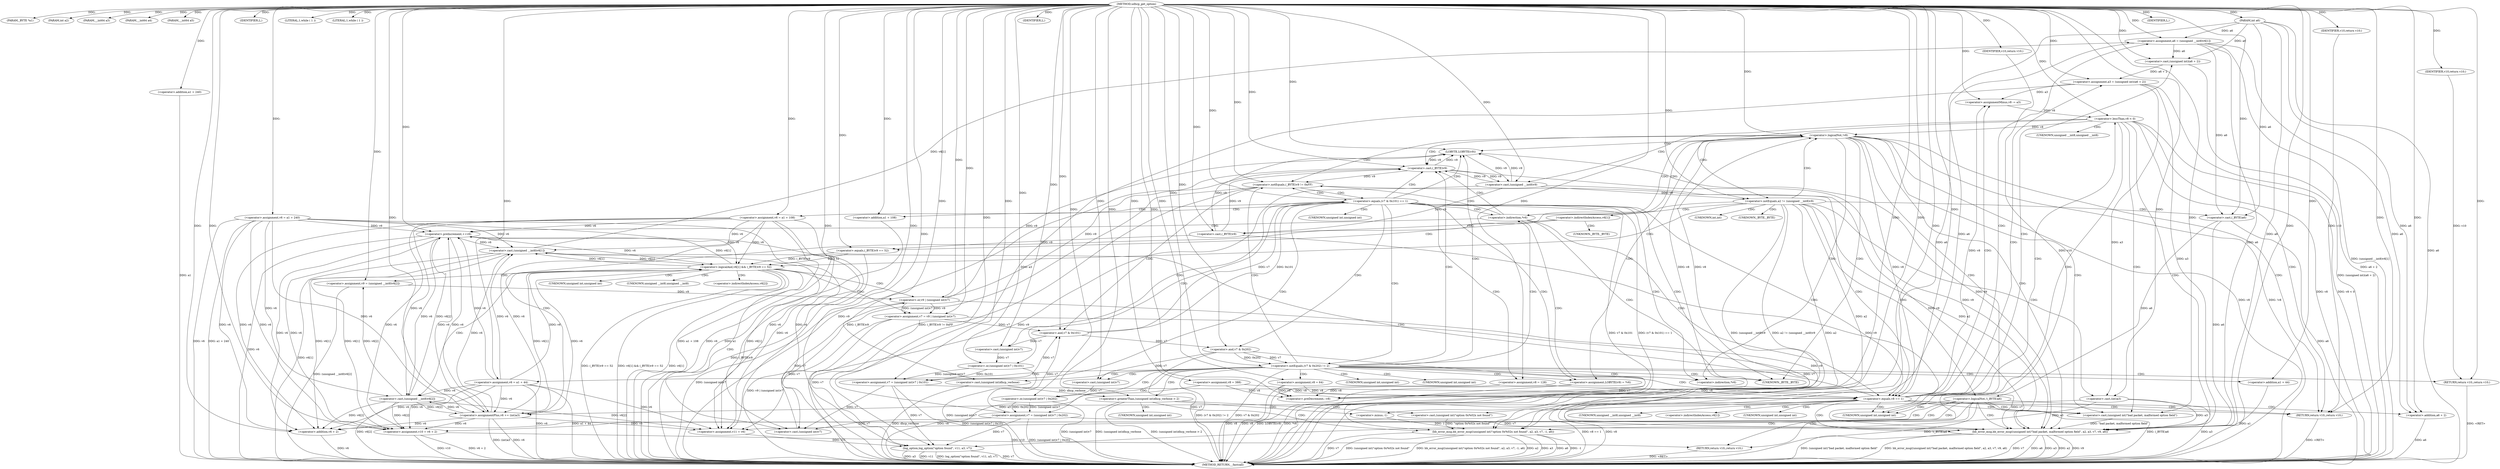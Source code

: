 digraph udhcp_get_option {  
"1000107" [label = "(METHOD,udhcp_get_option)" ]
"1000325" [label = "(METHOD_RETURN,__fastcall)" ]
"1000108" [label = "(PARAM,_BYTE *a1)" ]
"1000109" [label = "(PARAM,int a2)" ]
"1000110" [label = "(PARAM,__int64 a3)" ]
"1000111" [label = "(PARAM,__int64 a4)" ]
"1000112" [label = "(PARAM,__int64 a5)" ]
"1000113" [label = "(PARAM,int a6)" ]
"1000121" [label = "(<operator>.assignment,v6 = a1 + 240)" ]
"1000123" [label = "(<operator>.addition,a1 + 240)" ]
"1000126" [label = "(IDENTIFIER,L,)" ]
"1000127" [label = "(<operator>.assignment,v8 = 388)" ]
"1000131" [label = "(LITERAL,1,while ( 1 ))" ]
"1000134" [label = "(LITERAL,1,while ( 1 ))" ]
"1000136" [label = "(<operator>.assignment,LOBYTE(v9) = *v6)" ]
"1000137" [label = "(LOBYTE,LOBYTE(v9))" ]
"1000145" [label = "(<operator>.preDecrement,--v8)" ]
"1000147" [label = "(<operator>.preIncrement,++v6)" ]
"1000151" [label = "(<operator>.logicalNot,!v8)" ]
"1000155" [label = "(<operator>.notEquals,(_BYTE)v9 != 0xFF)" ]
"1000156" [label = "(<operator>.cast,(_BYTE)v9)" ]
"1000162" [label = "(<operator>.equals,(v7 & 0x101) == 1)" ]
"1000163" [label = "(<operator>.and,v7 & 0x101)" ]
"1000168" [label = "(<operator>.assignment,v7 = (unsigned int)v7 | 0x101)" ]
"1000170" [label = "(<operator>.or,(unsigned int)v7 | 0x101)" ]
"1000171" [label = "(<operator>.cast,(unsigned int)v7)" ]
"1000175" [label = "(<operator>.assignment,v6 = a1 + 108)" ]
"1000177" [label = "(<operator>.addition,a1 + 108)" ]
"1000180" [label = "(<operator>.assignment,v8 = 128)" ]
"1000186" [label = "(<operator>.notEquals,(v7 & 0x202) != 2)" ]
"1000187" [label = "(<operator>.and,v7 & 0x202)" ]
"1000192" [label = "(IDENTIFIER,L,)" ]
"1000194" [label = "(<operator>.greaterThan,(unsigned int)dhcp_verbose > 2)" ]
"1000195" [label = "(<operator>.cast,(unsigned int)dhcp_verbose)" ]
"1000199" [label = "(bb_error_msg,bb_error_msg((unsigned int)\"option 0x%02x not found\", a2, a3, v7, -1, a6))" ]
"1000200" [label = "(<operator>.cast,(unsigned int)\"option 0x%02x not found\")" ]
"1000206" [label = "(<operator>.minus,-1)" ]
"1000209" [label = "(RETURN,return v10;,return v10;)" ]
"1000210" [label = "(IDENTIFIER,v10,return v10;)" ]
"1000211" [label = "(<operator>.assignment,v7 = (unsigned int)v7 | 0x202)" ]
"1000213" [label = "(<operator>.or,(unsigned int)v7 | 0x202)" ]
"1000214" [label = "(<operator>.cast,(unsigned int)v7)" ]
"1000218" [label = "(<operator>.assignment,v6 = a1 + 44)" ]
"1000220" [label = "(<operator>.addition,a1 + 44)" ]
"1000223" [label = "(<operator>.assignment,v8 = 64)" ]
"1000227" [label = "(<operator>.equals,v8 == 1)" ]
"1000231" [label = "(<operator>.assignment,a6 = (unsigned __int8)v6[1])" ]
"1000233" [label = "(<operator>.cast,(unsigned __int8)v6[1])" ]
"1000238" [label = "(<operator>.assignment,a3 = (unsigned int)(a6 + 2))" ]
"1000240" [label = "(<operator>.cast,(unsigned int)(a6 + 2))" ]
"1000242" [label = "(<operator>.addition,a6 + 2)" ]
"1000245" [label = "(<operator>.assignmentMinus,v8 -= a3)" ]
"1000249" [label = "(<operator>.lessThan,v8 < 0)" ]
"1000254" [label = "(<operator>.notEquals,a2 != (unsigned __int8)v9)" ]
"1000256" [label = "(<operator>.cast,(unsigned __int8)v9)" ]
"1000261" [label = "(<operator>.logicalAnd,v6[1] && (_BYTE)v9 == 52)" ]
"1000265" [label = "(<operator>.equals,(_BYTE)v9 == 52)" ]
"1000266" [label = "(<operator>.cast,(_BYTE)v9)" ]
"1000271" [label = "(<operator>.assignment,v9 = (unsigned __int8)v6[2])" ]
"1000273" [label = "(<operator>.cast,(unsigned __int8)v6[2])" ]
"1000278" [label = "(<operator>.assignment,v7 = v9 | (unsigned int)v7)" ]
"1000280" [label = "(<operator>.or,v9 | (unsigned int)v7)" ]
"1000282" [label = "(<operator>.cast,(unsigned int)v7)" ]
"1000285" [label = "(<operator>.assignmentPlus,v6 += (int)a3)" ]
"1000287" [label = "(<operator>.cast,(int)a3)" ]
"1000292" [label = "(<operator>.logicalNot,!(_BYTE)a6)" ]
"1000293" [label = "(<operator>.cast,(_BYTE)a6)" ]
"1000298" [label = "(IDENTIFIER,L,)" ]
"1000299" [label = "(bb_error_msg,bb_error_msg((unsigned int)\"bad packet, malformed option field\", a2, a3, v7, v9, a6))" ]
"1000300" [label = "(<operator>.cast,(unsigned int)\"bad packet, malformed option field\")" ]
"1000308" [label = "(RETURN,return v10;,return v10;)" ]
"1000309" [label = "(IDENTIFIER,v10,return v10;)" ]
"1000310" [label = "(<operator>.assignment,v11 = v6)" ]
"1000313" [label = "(<operator>.assignment,v10 = v6 + 2)" ]
"1000315" [label = "(<operator>.addition,v6 + 2)" ]
"1000318" [label = "(log_option,log_option(\"option found\", v11, a3, v7))" ]
"1000323" [label = "(RETURN,return v10;,return v10;)" ]
"1000324" [label = "(IDENTIFIER,v10,return v10;)" ]
"1000139" [label = "(<operator>.indirection,*v6)" ]
"1000142" [label = "(<operator>.indirection,*v6)" ]
"1000157" [label = "(UNKNOWN,_BYTE,_BYTE)" ]
"1000172" [label = "(UNKNOWN,unsigned int,unsigned int)" ]
"1000196" [label = "(UNKNOWN,unsigned int,unsigned int)" ]
"1000201" [label = "(UNKNOWN,unsigned int,unsigned int)" ]
"1000215" [label = "(UNKNOWN,unsigned int,unsigned int)" ]
"1000234" [label = "(UNKNOWN,unsigned __int8,unsigned __int8)" ]
"1000235" [label = "(<operator>.indirectIndexAccess,v6[1])" ]
"1000241" [label = "(UNKNOWN,unsigned int,unsigned int)" ]
"1000257" [label = "(UNKNOWN,unsigned __int8,unsigned __int8)" ]
"1000262" [label = "(<operator>.indirectIndexAccess,v6[1])" ]
"1000267" [label = "(UNKNOWN,_BYTE,_BYTE)" ]
"1000274" [label = "(UNKNOWN,unsigned __int8,unsigned __int8)" ]
"1000275" [label = "(<operator>.indirectIndexAccess,v6[2])" ]
"1000283" [label = "(UNKNOWN,unsigned int,unsigned int)" ]
"1000288" [label = "(UNKNOWN,int,int)" ]
"1000294" [label = "(UNKNOWN,_BYTE,_BYTE)" ]
"1000301" [label = "(UNKNOWN,unsigned int,unsigned int)" ]
  "1000209" -> "1000325"  [ label = "DDG: <RET>"] 
  "1000308" -> "1000325"  [ label = "DDG: <RET>"] 
  "1000213" -> "1000325"  [ label = "DDG: (unsigned int)v7"] 
  "1000254" -> "1000325"  [ label = "DDG: a2"] 
  "1000287" -> "1000325"  [ label = "DDG: a3"] 
  "1000180" -> "1000325"  [ label = "DDG: v8"] 
  "1000242" -> "1000325"  [ label = "DDG: a6"] 
  "1000194" -> "1000325"  [ label = "DDG: (unsigned int)dhcp_verbose > 2"] 
  "1000199" -> "1000325"  [ label = "DDG: v7"] 
  "1000199" -> "1000325"  [ label = "DDG: (unsigned int)\"option 0x%02x not found\""] 
  "1000293" -> "1000325"  [ label = "DDG: a6"] 
  "1000113" -> "1000325"  [ label = "DDG: a6"] 
  "1000315" -> "1000325"  [ label = "DDG: v6"] 
  "1000127" -> "1000325"  [ label = "DDG: v8"] 
  "1000299" -> "1000325"  [ label = "DDG: a6"] 
  "1000318" -> "1000325"  [ label = "DDG: v7"] 
  "1000199" -> "1000325"  [ label = "DDG: bb_error_msg((unsigned int)\"option 0x%02x not found\", a2, a3, v7, -1, a6)"] 
  "1000199" -> "1000325"  [ label = "DDG: a2"] 
  "1000136" -> "1000325"  [ label = "DDG: *v6"] 
  "1000162" -> "1000325"  [ label = "DDG: v7 & 0x101"] 
  "1000318" -> "1000325"  [ label = "DDG: a3"] 
  "1000123" -> "1000325"  [ label = "DDG: a1"] 
  "1000231" -> "1000325"  [ label = "DDG: (unsigned __int8)v6[1]"] 
  "1000261" -> "1000325"  [ label = "DDG: (_BYTE)v9 == 52"] 
  "1000121" -> "1000325"  [ label = "DDG: v6"] 
  "1000256" -> "1000325"  [ label = "DDG: v9"] 
  "1000211" -> "1000325"  [ label = "DDG: (unsigned int)v7 | 0x202"] 
  "1000177" -> "1000325"  [ label = "DDG: a1"] 
  "1000220" -> "1000325"  [ label = "DDG: a1"] 
  "1000151" -> "1000325"  [ label = "DDG: v8"] 
  "1000254" -> "1000325"  [ label = "DDG: (unsigned __int8)v9"] 
  "1000136" -> "1000325"  [ label = "DDG: LOBYTE(v9)"] 
  "1000218" -> "1000325"  [ label = "DDG: a1 + 44"] 
  "1000318" -> "1000325"  [ label = "DDG: v11"] 
  "1000265" -> "1000325"  [ label = "DDG: (_BYTE)v9"] 
  "1000227" -> "1000325"  [ label = "DDG: v8 == 1"] 
  "1000249" -> "1000325"  [ label = "DDG: v8"] 
  "1000292" -> "1000325"  [ label = "DDG: !(_BYTE)a6"] 
  "1000223" -> "1000325"  [ label = "DDG: v8"] 
  "1000199" -> "1000325"  [ label = "DDG: a3"] 
  "1000147" -> "1000325"  [ label = "DDG: v6"] 
  "1000155" -> "1000325"  [ label = "DDG: (_BYTE)v9 != 0xFF"] 
  "1000280" -> "1000325"  [ label = "DDG: (unsigned int)v7"] 
  "1000156" -> "1000325"  [ label = "DDG: v9"] 
  "1000299" -> "1000325"  [ label = "DDG: a3"] 
  "1000292" -> "1000325"  [ label = "DDG: (_BYTE)a6"] 
  "1000313" -> "1000325"  [ label = "DDG: v10"] 
  "1000273" -> "1000325"  [ label = "DDG: v6[2]"] 
  "1000249" -> "1000325"  [ label = "DDG: v8 < 0"] 
  "1000261" -> "1000325"  [ label = "DDG: v6[1] && (_BYTE)v9 == 52"] 
  "1000168" -> "1000325"  [ label = "DDG: (unsigned int)v7 | 0x101"] 
  "1000285" -> "1000325"  [ label = "DDG: v6"] 
  "1000299" -> "1000325"  [ label = "DDG: a2"] 
  "1000285" -> "1000325"  [ label = "DDG: (int)a3"] 
  "1000170" -> "1000325"  [ label = "DDG: (unsigned int)v7"] 
  "1000187" -> "1000325"  [ label = "DDG: v7"] 
  "1000313" -> "1000325"  [ label = "DDG: v6 + 2"] 
  "1000199" -> "1000325"  [ label = "DDG: a6"] 
  "1000278" -> "1000325"  [ label = "DDG: v9 | (unsigned int)v7"] 
  "1000155" -> "1000325"  [ label = "DDG: (_BYTE)v9"] 
  "1000299" -> "1000325"  [ label = "DDG: v9"] 
  "1000199" -> "1000325"  [ label = "DDG: -1"] 
  "1000299" -> "1000325"  [ label = "DDG: (unsigned int)\"bad packet, malformed option field\""] 
  "1000186" -> "1000325"  [ label = "DDG: v7 & 0x202"] 
  "1000227" -> "1000325"  [ label = "DDG: v8"] 
  "1000271" -> "1000325"  [ label = "DDG: (unsigned __int8)v6[2]"] 
  "1000175" -> "1000325"  [ label = "DDG: a1 + 108"] 
  "1000240" -> "1000325"  [ label = "DDG: a6 + 2"] 
  "1000175" -> "1000325"  [ label = "DDG: v6"] 
  "1000299" -> "1000325"  [ label = "DDG: bb_error_msg((unsigned int)\"bad packet, malformed option field\", a2, a3, v7, v9, a6)"] 
  "1000299" -> "1000325"  [ label = "DDG: v7"] 
  "1000254" -> "1000325"  [ label = "DDG: a2 != (unsigned __int8)v9"] 
  "1000194" -> "1000325"  [ label = "DDG: (unsigned int)dhcp_verbose"] 
  "1000318" -> "1000325"  [ label = "DDG: log_option(\"option found\", v11, a3, v7)"] 
  "1000195" -> "1000325"  [ label = "DDG: dhcp_verbose"] 
  "1000261" -> "1000325"  [ label = "DDG: v6[1]"] 
  "1000238" -> "1000325"  [ label = "DDG: (unsigned int)(a6 + 2)"] 
  "1000121" -> "1000325"  [ label = "DDG: a1 + 240"] 
  "1000218" -> "1000325"  [ label = "DDG: v6"] 
  "1000162" -> "1000325"  [ label = "DDG: (v7 & 0x101) == 1"] 
  "1000151" -> "1000325"  [ label = "DDG: !v8"] 
  "1000186" -> "1000325"  [ label = "DDG: (v7 & 0x202) != 2"] 
  "1000233" -> "1000325"  [ label = "DDG: v6[1]"] 
  "1000323" -> "1000325"  [ label = "DDG: <RET>"] 
  "1000107" -> "1000108"  [ label = "DDG: "] 
  "1000107" -> "1000109"  [ label = "DDG: "] 
  "1000107" -> "1000110"  [ label = "DDG: "] 
  "1000107" -> "1000111"  [ label = "DDG: "] 
  "1000107" -> "1000112"  [ label = "DDG: "] 
  "1000107" -> "1000113"  [ label = "DDG: "] 
  "1000107" -> "1000121"  [ label = "DDG: "] 
  "1000107" -> "1000123"  [ label = "DDG: "] 
  "1000107" -> "1000126"  [ label = "DDG: "] 
  "1000107" -> "1000127"  [ label = "DDG: "] 
  "1000107" -> "1000131"  [ label = "DDG: "] 
  "1000107" -> "1000134"  [ label = "DDG: "] 
  "1000256" -> "1000137"  [ label = "DDG: v9"] 
  "1000266" -> "1000137"  [ label = "DDG: v9"] 
  "1000156" -> "1000137"  [ label = "DDG: v9"] 
  "1000280" -> "1000137"  [ label = "DDG: v9"] 
  "1000107" -> "1000137"  [ label = "DDG: "] 
  "1000180" -> "1000145"  [ label = "DDG: v8"] 
  "1000127" -> "1000145"  [ label = "DDG: v8"] 
  "1000151" -> "1000145"  [ label = "DDG: v8"] 
  "1000223" -> "1000145"  [ label = "DDG: v8"] 
  "1000107" -> "1000145"  [ label = "DDG: "] 
  "1000121" -> "1000147"  [ label = "DDG: v6"] 
  "1000273" -> "1000147"  [ label = "DDG: v6[2]"] 
  "1000285" -> "1000147"  [ label = "DDG: v6"] 
  "1000175" -> "1000147"  [ label = "DDG: v6"] 
  "1000261" -> "1000147"  [ label = "DDG: v6[1]"] 
  "1000218" -> "1000147"  [ label = "DDG: v6"] 
  "1000107" -> "1000147"  [ label = "DDG: "] 
  "1000249" -> "1000151"  [ label = "DDG: v8"] 
  "1000145" -> "1000151"  [ label = "DDG: v8"] 
  "1000107" -> "1000151"  [ label = "DDG: "] 
  "1000156" -> "1000155"  [ label = "DDG: v9"] 
  "1000256" -> "1000156"  [ label = "DDG: v9"] 
  "1000266" -> "1000156"  [ label = "DDG: v9"] 
  "1000137" -> "1000156"  [ label = "DDG: v9"] 
  "1000280" -> "1000156"  [ label = "DDG: v9"] 
  "1000107" -> "1000156"  [ label = "DDG: "] 
  "1000107" -> "1000155"  [ label = "DDG: "] 
  "1000163" -> "1000162"  [ label = "DDG: v7"] 
  "1000163" -> "1000162"  [ label = "DDG: 0x101"] 
  "1000211" -> "1000163"  [ label = "DDG: v7"] 
  "1000278" -> "1000163"  [ label = "DDG: v7"] 
  "1000168" -> "1000163"  [ label = "DDG: v7"] 
  "1000107" -> "1000163"  [ label = "DDG: "] 
  "1000107" -> "1000162"  [ label = "DDG: "] 
  "1000170" -> "1000168"  [ label = "DDG: (unsigned int)v7"] 
  "1000170" -> "1000168"  [ label = "DDG: 0x101"] 
  "1000107" -> "1000168"  [ label = "DDG: "] 
  "1000171" -> "1000170"  [ label = "DDG: v7"] 
  "1000163" -> "1000171"  [ label = "DDG: v7"] 
  "1000107" -> "1000171"  [ label = "DDG: "] 
  "1000107" -> "1000170"  [ label = "DDG: "] 
  "1000107" -> "1000175"  [ label = "DDG: "] 
  "1000107" -> "1000177"  [ label = "DDG: "] 
  "1000107" -> "1000180"  [ label = "DDG: "] 
  "1000187" -> "1000186"  [ label = "DDG: v7"] 
  "1000187" -> "1000186"  [ label = "DDG: 0x202"] 
  "1000163" -> "1000187"  [ label = "DDG: v7"] 
  "1000107" -> "1000187"  [ label = "DDG: "] 
  "1000107" -> "1000186"  [ label = "DDG: "] 
  "1000107" -> "1000192"  [ label = "DDG: "] 
  "1000195" -> "1000194"  [ label = "DDG: dhcp_verbose"] 
  "1000107" -> "1000195"  [ label = "DDG: "] 
  "1000107" -> "1000194"  [ label = "DDG: "] 
  "1000200" -> "1000199"  [ label = "DDG: \"option 0x%02x not found\""] 
  "1000107" -> "1000200"  [ label = "DDG: "] 
  "1000254" -> "1000199"  [ label = "DDG: a2"] 
  "1000107" -> "1000199"  [ label = "DDG: "] 
  "1000287" -> "1000199"  [ label = "DDG: a3"] 
  "1000187" -> "1000199"  [ label = "DDG: v7"] 
  "1000206" -> "1000199"  [ label = "DDG: 1"] 
  "1000107" -> "1000206"  [ label = "DDG: "] 
  "1000113" -> "1000199"  [ label = "DDG: a6"] 
  "1000231" -> "1000199"  [ label = "DDG: a6"] 
  "1000210" -> "1000209"  [ label = "DDG: v10"] 
  "1000107" -> "1000209"  [ label = "DDG: "] 
  "1000107" -> "1000210"  [ label = "DDG: "] 
  "1000213" -> "1000211"  [ label = "DDG: (unsigned int)v7"] 
  "1000213" -> "1000211"  [ label = "DDG: 0x202"] 
  "1000107" -> "1000211"  [ label = "DDG: "] 
  "1000214" -> "1000213"  [ label = "DDG: v7"] 
  "1000187" -> "1000214"  [ label = "DDG: v7"] 
  "1000107" -> "1000214"  [ label = "DDG: "] 
  "1000107" -> "1000213"  [ label = "DDG: "] 
  "1000107" -> "1000218"  [ label = "DDG: "] 
  "1000107" -> "1000220"  [ label = "DDG: "] 
  "1000107" -> "1000223"  [ label = "DDG: "] 
  "1000180" -> "1000227"  [ label = "DDG: v8"] 
  "1000127" -> "1000227"  [ label = "DDG: v8"] 
  "1000151" -> "1000227"  [ label = "DDG: v8"] 
  "1000223" -> "1000227"  [ label = "DDG: v8"] 
  "1000107" -> "1000227"  [ label = "DDG: "] 
  "1000233" -> "1000231"  [ label = "DDG: v6[1]"] 
  "1000113" -> "1000231"  [ label = "DDG: a6"] 
  "1000107" -> "1000231"  [ label = "DDG: "] 
  "1000121" -> "1000233"  [ label = "DDG: v6"] 
  "1000147" -> "1000233"  [ label = "DDG: v6"] 
  "1000285" -> "1000233"  [ label = "DDG: v6"] 
  "1000175" -> "1000233"  [ label = "DDG: v6"] 
  "1000261" -> "1000233"  [ label = "DDG: v6[1]"] 
  "1000218" -> "1000233"  [ label = "DDG: v6"] 
  "1000240" -> "1000238"  [ label = "DDG: a6 + 2"] 
  "1000107" -> "1000238"  [ label = "DDG: "] 
  "1000231" -> "1000240"  [ label = "DDG: a6"] 
  "1000113" -> "1000240"  [ label = "DDG: a6"] 
  "1000107" -> "1000240"  [ label = "DDG: "] 
  "1000231" -> "1000242"  [ label = "DDG: a6"] 
  "1000113" -> "1000242"  [ label = "DDG: a6"] 
  "1000107" -> "1000242"  [ label = "DDG: "] 
  "1000238" -> "1000245"  [ label = "DDG: a3"] 
  "1000107" -> "1000245"  [ label = "DDG: "] 
  "1000227" -> "1000245"  [ label = "DDG: v8"] 
  "1000245" -> "1000249"  [ label = "DDG: v8"] 
  "1000107" -> "1000249"  [ label = "DDG: "] 
  "1000107" -> "1000254"  [ label = "DDG: "] 
  "1000256" -> "1000254"  [ label = "DDG: v9"] 
  "1000156" -> "1000256"  [ label = "DDG: v9"] 
  "1000137" -> "1000256"  [ label = "DDG: v9"] 
  "1000107" -> "1000256"  [ label = "DDG: "] 
  "1000121" -> "1000261"  [ label = "DDG: v6"] 
  "1000147" -> "1000261"  [ label = "DDG: v6"] 
  "1000285" -> "1000261"  [ label = "DDG: v6"] 
  "1000175" -> "1000261"  [ label = "DDG: v6"] 
  "1000233" -> "1000261"  [ label = "DDG: v6[1]"] 
  "1000218" -> "1000261"  [ label = "DDG: v6"] 
  "1000265" -> "1000261"  [ label = "DDG: (_BYTE)v9"] 
  "1000265" -> "1000261"  [ label = "DDG: 52"] 
  "1000266" -> "1000265"  [ label = "DDG: v9"] 
  "1000256" -> "1000266"  [ label = "DDG: v9"] 
  "1000107" -> "1000266"  [ label = "DDG: "] 
  "1000107" -> "1000265"  [ label = "DDG: "] 
  "1000273" -> "1000271"  [ label = "DDG: v6[2]"] 
  "1000107" -> "1000271"  [ label = "DDG: "] 
  "1000121" -> "1000273"  [ label = "DDG: v6"] 
  "1000147" -> "1000273"  [ label = "DDG: v6"] 
  "1000285" -> "1000273"  [ label = "DDG: v6"] 
  "1000175" -> "1000273"  [ label = "DDG: v6"] 
  "1000218" -> "1000273"  [ label = "DDG: v6"] 
  "1000280" -> "1000278"  [ label = "DDG: v9"] 
  "1000280" -> "1000278"  [ label = "DDG: (unsigned int)v7"] 
  "1000107" -> "1000278"  [ label = "DDG: "] 
  "1000271" -> "1000280"  [ label = "DDG: v9"] 
  "1000107" -> "1000280"  [ label = "DDG: "] 
  "1000282" -> "1000280"  [ label = "DDG: v7"] 
  "1000211" -> "1000282"  [ label = "DDG: v7"] 
  "1000278" -> "1000282"  [ label = "DDG: v7"] 
  "1000168" -> "1000282"  [ label = "DDG: v7"] 
  "1000107" -> "1000282"  [ label = "DDG: "] 
  "1000287" -> "1000285"  [ label = "DDG: a3"] 
  "1000121" -> "1000285"  [ label = "DDG: v6"] 
  "1000147" -> "1000285"  [ label = "DDG: v6"] 
  "1000273" -> "1000285"  [ label = "DDG: v6[2]"] 
  "1000175" -> "1000285"  [ label = "DDG: v6"] 
  "1000261" -> "1000285"  [ label = "DDG: v6[1]"] 
  "1000218" -> "1000285"  [ label = "DDG: v6"] 
  "1000107" -> "1000285"  [ label = "DDG: "] 
  "1000107" -> "1000287"  [ label = "DDG: "] 
  "1000238" -> "1000287"  [ label = "DDG: a3"] 
  "1000293" -> "1000292"  [ label = "DDG: a6"] 
  "1000113" -> "1000293"  [ label = "DDG: a6"] 
  "1000107" -> "1000293"  [ label = "DDG: "] 
  "1000231" -> "1000293"  [ label = "DDG: a6"] 
  "1000107" -> "1000298"  [ label = "DDG: "] 
  "1000300" -> "1000299"  [ label = "DDG: \"bad packet, malformed option field\""] 
  "1000107" -> "1000300"  [ label = "DDG: "] 
  "1000254" -> "1000299"  [ label = "DDG: a2"] 
  "1000107" -> "1000299"  [ label = "DDG: "] 
  "1000287" -> "1000299"  [ label = "DDG: a3"] 
  "1000238" -> "1000299"  [ label = "DDG: a3"] 
  "1000211" -> "1000299"  [ label = "DDG: v7"] 
  "1000278" -> "1000299"  [ label = "DDG: v7"] 
  "1000168" -> "1000299"  [ label = "DDG: v7"] 
  "1000256" -> "1000299"  [ label = "DDG: v9"] 
  "1000266" -> "1000299"  [ label = "DDG: v9"] 
  "1000156" -> "1000299"  [ label = "DDG: v9"] 
  "1000137" -> "1000299"  [ label = "DDG: v9"] 
  "1000280" -> "1000299"  [ label = "DDG: v9"] 
  "1000293" -> "1000299"  [ label = "DDG: a6"] 
  "1000113" -> "1000299"  [ label = "DDG: a6"] 
  "1000231" -> "1000299"  [ label = "DDG: a6"] 
  "1000309" -> "1000308"  [ label = "DDG: v10"] 
  "1000107" -> "1000308"  [ label = "DDG: "] 
  "1000107" -> "1000309"  [ label = "DDG: "] 
  "1000121" -> "1000310"  [ label = "DDG: v6"] 
  "1000147" -> "1000310"  [ label = "DDG: v6"] 
  "1000273" -> "1000310"  [ label = "DDG: v6[2]"] 
  "1000285" -> "1000310"  [ label = "DDG: v6"] 
  "1000175" -> "1000310"  [ label = "DDG: v6"] 
  "1000233" -> "1000310"  [ label = "DDG: v6[1]"] 
  "1000218" -> "1000310"  [ label = "DDG: v6"] 
  "1000107" -> "1000310"  [ label = "DDG: "] 
  "1000273" -> "1000313"  [ label = "DDG: v6[2]"] 
  "1000233" -> "1000313"  [ label = "DDG: v6[1]"] 
  "1000107" -> "1000313"  [ label = "DDG: "] 
  "1000121" -> "1000313"  [ label = "DDG: v6"] 
  "1000147" -> "1000313"  [ label = "DDG: v6"] 
  "1000285" -> "1000313"  [ label = "DDG: v6"] 
  "1000175" -> "1000313"  [ label = "DDG: v6"] 
  "1000218" -> "1000313"  [ label = "DDG: v6"] 
  "1000273" -> "1000315"  [ label = "DDG: v6[2]"] 
  "1000233" -> "1000315"  [ label = "DDG: v6[1]"] 
  "1000107" -> "1000315"  [ label = "DDG: "] 
  "1000121" -> "1000315"  [ label = "DDG: v6"] 
  "1000147" -> "1000315"  [ label = "DDG: v6"] 
  "1000285" -> "1000315"  [ label = "DDG: v6"] 
  "1000175" -> "1000315"  [ label = "DDG: v6"] 
  "1000218" -> "1000315"  [ label = "DDG: v6"] 
  "1000107" -> "1000318"  [ label = "DDG: "] 
  "1000310" -> "1000318"  [ label = "DDG: v11"] 
  "1000238" -> "1000318"  [ label = "DDG: a3"] 
  "1000211" -> "1000318"  [ label = "DDG: v7"] 
  "1000278" -> "1000318"  [ label = "DDG: v7"] 
  "1000168" -> "1000318"  [ label = "DDG: v7"] 
  "1000324" -> "1000323"  [ label = "DDG: v10"] 
  "1000313" -> "1000323"  [ label = "DDG: v10"] 
  "1000107" -> "1000324"  [ label = "DDG: "] 
  "1000142" -> "1000151"  [ label = "CDG: "] 
  "1000142" -> "1000147"  [ label = "CDG: "] 
  "1000142" -> "1000145"  [ label = "CDG: "] 
  "1000142" -> "1000227"  [ label = "CDG: "] 
  "1000142" -> "1000157"  [ label = "CDG: "] 
  "1000142" -> "1000156"  [ label = "CDG: "] 
  "1000142" -> "1000155"  [ label = "CDG: "] 
  "1000151" -> "1000301"  [ label = "CDG: "] 
  "1000151" -> "1000300"  [ label = "CDG: "] 
  "1000151" -> "1000299"  [ label = "CDG: "] 
  "1000151" -> "1000308"  [ label = "CDG: "] 
  "1000151" -> "1000142"  [ label = "CDG: "] 
  "1000151" -> "1000139"  [ label = "CDG: "] 
  "1000151" -> "1000137"  [ label = "CDG: "] 
  "1000151" -> "1000136"  [ label = "CDG: "] 
  "1000151" -> "1000157"  [ label = "CDG: "] 
  "1000151" -> "1000156"  [ label = "CDG: "] 
  "1000151" -> "1000155"  [ label = "CDG: "] 
  "1000155" -> "1000163"  [ label = "CDG: "] 
  "1000155" -> "1000162"  [ label = "CDG: "] 
  "1000155" -> "1000227"  [ label = "CDG: "] 
  "1000162" -> "1000175"  [ label = "CDG: "] 
  "1000162" -> "1000172"  [ label = "CDG: "] 
  "1000162" -> "1000171"  [ label = "CDG: "] 
  "1000162" -> "1000170"  [ label = "CDG: "] 
  "1000162" -> "1000168"  [ label = "CDG: "] 
  "1000162" -> "1000187"  [ label = "CDG: "] 
  "1000162" -> "1000186"  [ label = "CDG: "] 
  "1000162" -> "1000180"  [ label = "CDG: "] 
  "1000162" -> "1000177"  [ label = "CDG: "] 
  "1000162" -> "1000227"  [ label = "CDG: "] 
  "1000162" -> "1000142"  [ label = "CDG: "] 
  "1000162" -> "1000139"  [ label = "CDG: "] 
  "1000162" -> "1000137"  [ label = "CDG: "] 
  "1000162" -> "1000136"  [ label = "CDG: "] 
  "1000162" -> "1000157"  [ label = "CDG: "] 
  "1000162" -> "1000156"  [ label = "CDG: "] 
  "1000162" -> "1000155"  [ label = "CDG: "] 
  "1000186" -> "1000196"  [ label = "CDG: "] 
  "1000186" -> "1000195"  [ label = "CDG: "] 
  "1000186" -> "1000194"  [ label = "CDG: "] 
  "1000186" -> "1000223"  [ label = "CDG: "] 
  "1000186" -> "1000220"  [ label = "CDG: "] 
  "1000186" -> "1000218"  [ label = "CDG: "] 
  "1000186" -> "1000215"  [ label = "CDG: "] 
  "1000186" -> "1000214"  [ label = "CDG: "] 
  "1000186" -> "1000213"  [ label = "CDG: "] 
  "1000186" -> "1000211"  [ label = "CDG: "] 
  "1000186" -> "1000209"  [ label = "CDG: "] 
  "1000186" -> "1000227"  [ label = "CDG: "] 
  "1000186" -> "1000142"  [ label = "CDG: "] 
  "1000186" -> "1000139"  [ label = "CDG: "] 
  "1000186" -> "1000137"  [ label = "CDG: "] 
  "1000186" -> "1000136"  [ label = "CDG: "] 
  "1000186" -> "1000157"  [ label = "CDG: "] 
  "1000186" -> "1000156"  [ label = "CDG: "] 
  "1000186" -> "1000155"  [ label = "CDG: "] 
  "1000194" -> "1000206"  [ label = "CDG: "] 
  "1000194" -> "1000201"  [ label = "CDG: "] 
  "1000194" -> "1000200"  [ label = "CDG: "] 
  "1000194" -> "1000199"  [ label = "CDG: "] 
  "1000227" -> "1000240"  [ label = "CDG: "] 
  "1000227" -> "1000238"  [ label = "CDG: "] 
  "1000227" -> "1000235"  [ label = "CDG: "] 
  "1000227" -> "1000234"  [ label = "CDG: "] 
  "1000227" -> "1000233"  [ label = "CDG: "] 
  "1000227" -> "1000231"  [ label = "CDG: "] 
  "1000227" -> "1000249"  [ label = "CDG: "] 
  "1000227" -> "1000245"  [ label = "CDG: "] 
  "1000227" -> "1000242"  [ label = "CDG: "] 
  "1000227" -> "1000241"  [ label = "CDG: "] 
  "1000227" -> "1000301"  [ label = "CDG: "] 
  "1000227" -> "1000300"  [ label = "CDG: "] 
  "1000227" -> "1000299"  [ label = "CDG: "] 
  "1000227" -> "1000308"  [ label = "CDG: "] 
  "1000249" -> "1000256"  [ label = "CDG: "] 
  "1000249" -> "1000254"  [ label = "CDG: "] 
  "1000249" -> "1000257"  [ label = "CDG: "] 
  "1000249" -> "1000301"  [ label = "CDG: "] 
  "1000249" -> "1000300"  [ label = "CDG: "] 
  "1000249" -> "1000299"  [ label = "CDG: "] 
  "1000249" -> "1000308"  [ label = "CDG: "] 
  "1000254" -> "1000262"  [ label = "CDG: "] 
  "1000254" -> "1000261"  [ label = "CDG: "] 
  "1000254" -> "1000288"  [ label = "CDG: "] 
  "1000254" -> "1000287"  [ label = "CDG: "] 
  "1000254" -> "1000285"  [ label = "CDG: "] 
  "1000254" -> "1000294"  [ label = "CDG: "] 
  "1000254" -> "1000293"  [ label = "CDG: "] 
  "1000254" -> "1000292"  [ label = "CDG: "] 
  "1000254" -> "1000151"  [ label = "CDG: "] 
  "1000261" -> "1000271"  [ label = "CDG: "] 
  "1000261" -> "1000283"  [ label = "CDG: "] 
  "1000261" -> "1000282"  [ label = "CDG: "] 
  "1000261" -> "1000280"  [ label = "CDG: "] 
  "1000261" -> "1000278"  [ label = "CDG: "] 
  "1000261" -> "1000275"  [ label = "CDG: "] 
  "1000261" -> "1000274"  [ label = "CDG: "] 
  "1000261" -> "1000273"  [ label = "CDG: "] 
  "1000262" -> "1000267"  [ label = "CDG: "] 
  "1000262" -> "1000266"  [ label = "CDG: "] 
  "1000262" -> "1000265"  [ label = "CDG: "] 
  "1000292" -> "1000301"  [ label = "CDG: "] 
  "1000292" -> "1000300"  [ label = "CDG: "] 
  "1000292" -> "1000299"  [ label = "CDG: "] 
  "1000292" -> "1000318"  [ label = "CDG: "] 
  "1000292" -> "1000315"  [ label = "CDG: "] 
  "1000292" -> "1000313"  [ label = "CDG: "] 
  "1000292" -> "1000310"  [ label = "CDG: "] 
  "1000292" -> "1000308"  [ label = "CDG: "] 
  "1000292" -> "1000323"  [ label = "CDG: "] 
}
